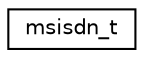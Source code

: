 digraph "Graphical Class Hierarchy"
{
 // LATEX_PDF_SIZE
  edge [fontname="Helvetica",fontsize="10",labelfontname="Helvetica",labelfontsize="10"];
  node [fontname="Helvetica",fontsize="10",shape=record];
  rankdir="LR";
  Node0 [label="msisdn_t",height=0.2,width=0.4,color="black", fillcolor="white", style="filled",URL="$structmsisdn__t.html",tooltip=" "];
}
